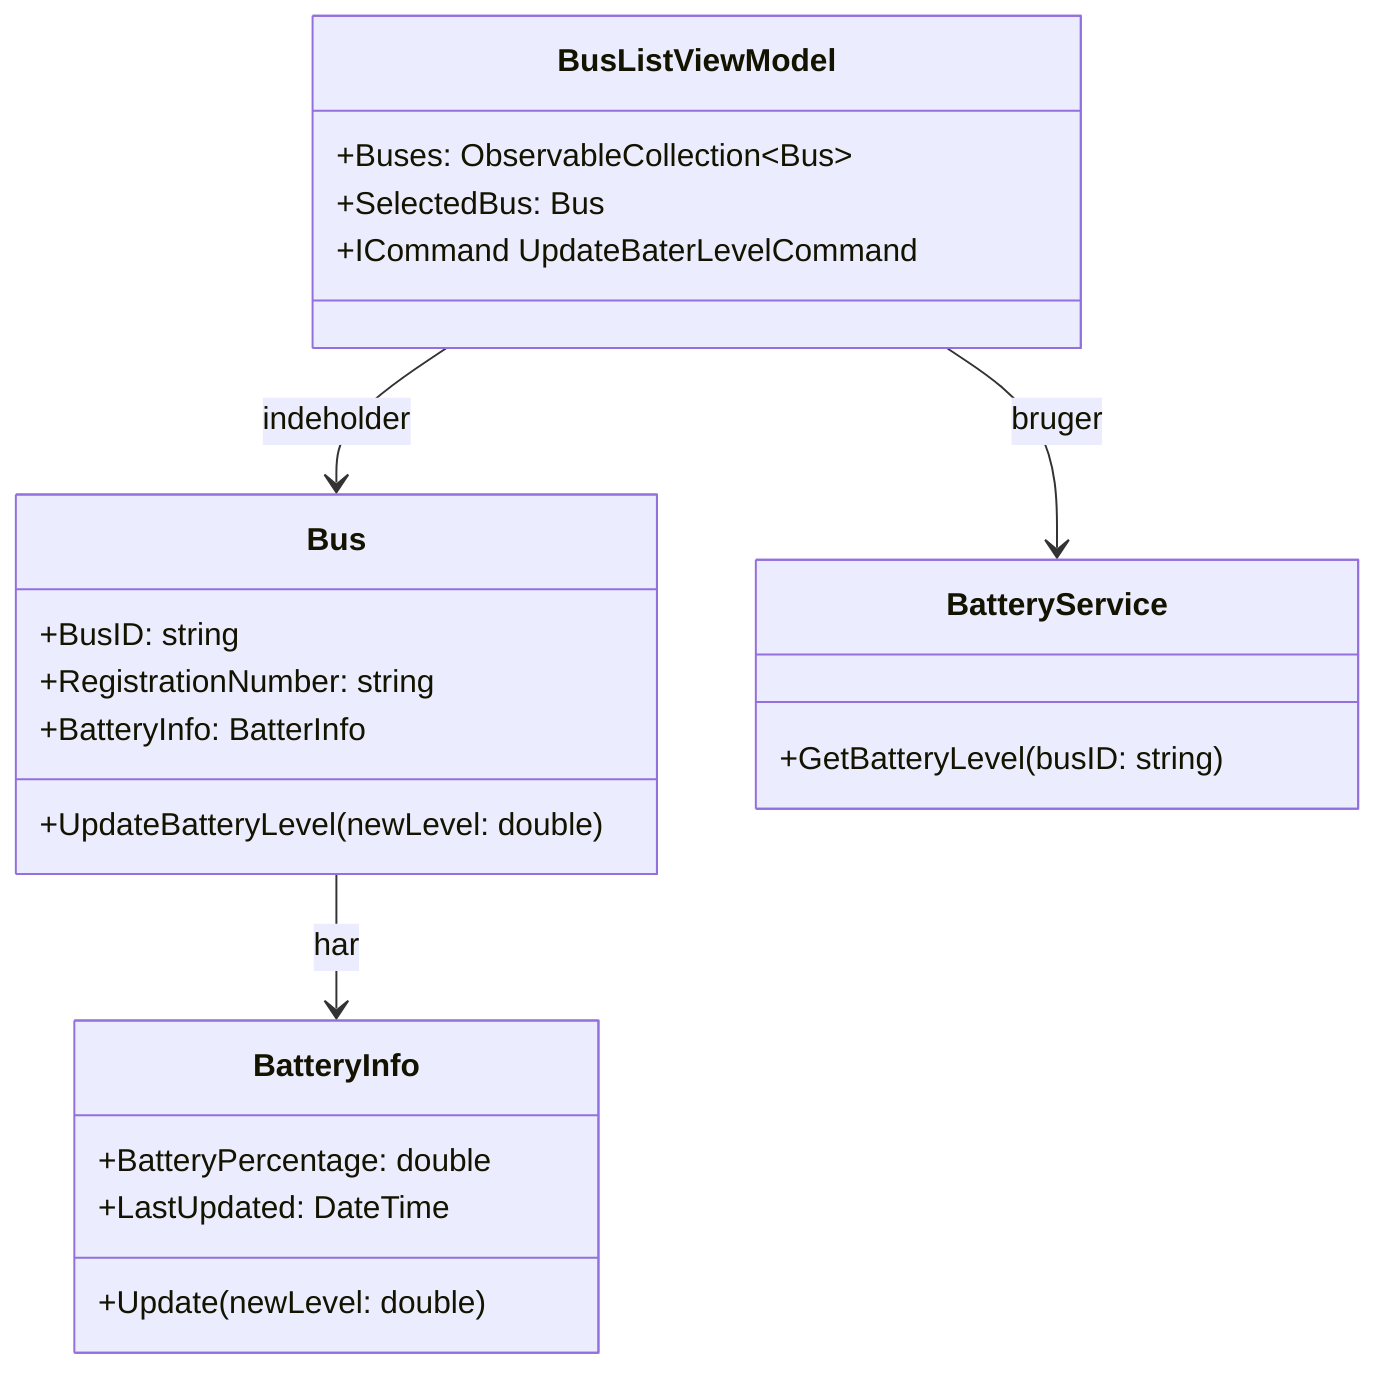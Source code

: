classDiagram
	class BusListViewModel{
		+Buses: ObservableCollection~Bus~
		+SelectedBus: Bus
		+ICommand UpdateBaterLevelCommand
	}

	class Bus {
		+BusID: string	
		+RegistrationNumber: string
		+BatteryInfo: BatterInfo
		+UpdateBatteryLevel(newLevel: double)
	}

	class BatteryService {		
		+GetBatteryLevel(busID: string)
	}

	class BatteryInfo {
		+BatteryPercentage: double
		+LastUpdated: DateTime
		+Update(newLevel: double)
	}

	BusListViewModel  -->  BatteryService : bruger
	BusListViewModel --> Bus : indeholder
	Bus --> BatteryInfo : har